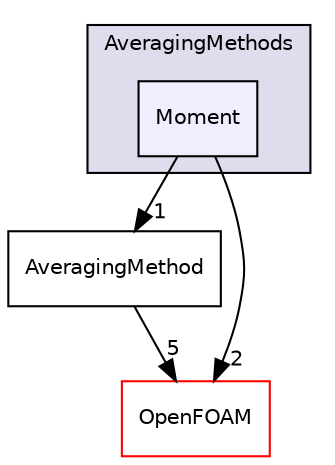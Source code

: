 digraph "src/lagrangian/intermediate/submodels/MPPIC/AveragingMethods/Moment" {
  bgcolor=transparent;
  compound=true
  node [ fontsize="10", fontname="Helvetica"];
  edge [ labelfontsize="10", labelfontname="Helvetica"];
  subgraph clusterdir_fbd1c672053200686ab1ea737c0ac70f {
    graph [ bgcolor="#ddddee", pencolor="black", label="AveragingMethods" fontname="Helvetica", fontsize="10", URL="dir_fbd1c672053200686ab1ea737c0ac70f.html"]
  dir_46600158898e5d0250b07068d33cf61e [shape=box, label="Moment", style="filled", fillcolor="#eeeeff", pencolor="black", URL="dir_46600158898e5d0250b07068d33cf61e.html"];
  }
  dir_44fe314bd3eabdc3f2842be49904b40c [shape=box label="AveragingMethod" URL="dir_44fe314bd3eabdc3f2842be49904b40c.html"];
  dir_c5473ff19b20e6ec4dfe5c310b3778a8 [shape=box label="OpenFOAM" color="red" URL="dir_c5473ff19b20e6ec4dfe5c310b3778a8.html"];
  dir_44fe314bd3eabdc3f2842be49904b40c->dir_c5473ff19b20e6ec4dfe5c310b3778a8 [headlabel="5", labeldistance=1.5 headhref="dir_001623_001950.html"];
  dir_46600158898e5d0250b07068d33cf61e->dir_44fe314bd3eabdc3f2842be49904b40c [headlabel="1", labeldistance=1.5 headhref="dir_001626_001623.html"];
  dir_46600158898e5d0250b07068d33cf61e->dir_c5473ff19b20e6ec4dfe5c310b3778a8 [headlabel="2", labeldistance=1.5 headhref="dir_001626_001950.html"];
}
